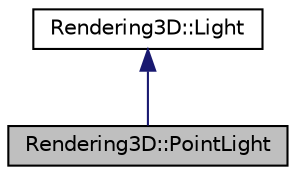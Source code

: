 digraph "Rendering3D::PointLight"
{
 // LATEX_PDF_SIZE
  edge [fontname="Helvetica",fontsize="10",labelfontname="Helvetica",labelfontsize="10"];
  node [fontname="Helvetica",fontsize="10",shape=record];
  Node1 [label="Rendering3D::PointLight",height=0.2,width=0.4,color="black", fillcolor="grey75", style="filled", fontcolor="black",tooltip="Point lights A point light is omnidirectional and its intensity is attenuated by the distance."];
  Node2 -> Node1 [dir="back",color="midnightblue",fontsize="10",style="solid",fontname="Helvetica"];
  Node2 [label="Rendering3D::Light",height=0.2,width=0.4,color="black", fillcolor="white", style="filled",URL="$class_rendering3_d_1_1_light.html",tooltip="The light base class."];
}
